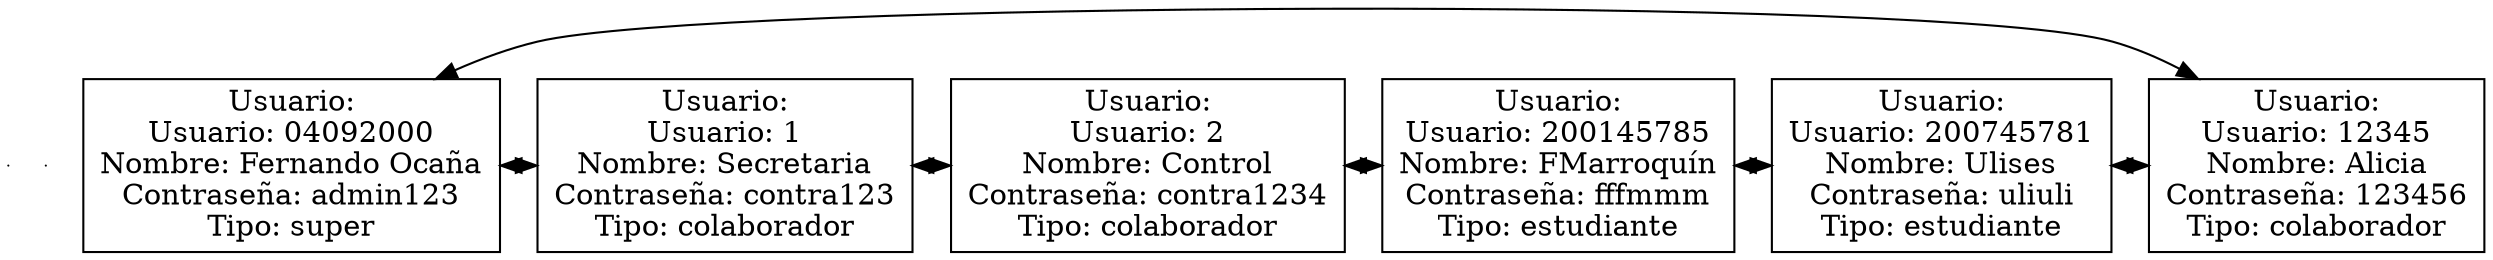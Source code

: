 digraph listaDoble {
node [shape = box]
edge [dir = both]
e0[ shape = point, width = 0 ];
e1[ shape = point, width = 0 ];
nodo04092000 [ label ="Usuario:
Usuario: 04092000
Nombre: Fernando Ocaña
Contraseña: admin123
Tipo: super"];
nodo1 [ label ="Usuario:
Usuario: 1
Nombre: Secretaria
Contraseña: contra123
Tipo: colaborador"];
nodo2 [ label ="Usuario:
Usuario: 2
Nombre: Control
Contraseña: contra1234
Tipo: colaborador"];
nodo200145785 [ label ="Usuario:
Usuario: 200145785
Nombre: FMarroquín
Contraseña: fffmmm
Tipo: estudiante"];
nodo200745781 [ label ="Usuario:
Usuario: 200745781
Nombre: Ulises
Contraseña: uliuli
Tipo: estudiante"];
nodo12345 [ label ="Usuario:
Usuario: 12345
Nombre: Alicia
Contraseña: 123456
Tipo: colaborador"];
rank = same { nodo04092000->nodo1->nodo2->nodo200145785->nodo200745781->nodo12345->nodo04092000 };
}
